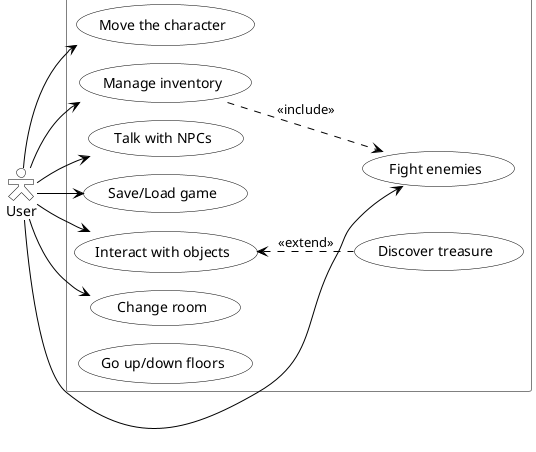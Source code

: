 @startuml
!pragma layout smetana

skinparam shadowing false
skinparam usecaseArrowColor black
skinparam usecaseBackgroundColor white
skinparam usecaseBorderColor black
skinparam actorBackgroundColor white
skinparam actorBorderColor black
skinparam rectangleBorderColor gray

left to right direction
skinparam actorStyle hollow

actor "User" as user
rectangle "Castle Adventure Game" {
  ' Purposely positioning similar to the image
  usecase "Move the character" as UC1
  usecase "Manage inventory" as UC4
  usecase "Talk with NPCs" as UC5
  usecase "Save/Load game" as UC9
  usecase "Fight enemies" as UC3
  usecase "Interact with objects" as UC2
  usecase "Discover treasure" as UC8
  usecase "Change room" as UC6
  usecase "Go up/down floors" as UC7

  UC4 ..> UC3 : <<include>>
  UC2 <.. UC8 : <<extend>>
}

user --> UC4
user --> UC5
user --> UC9
user --> UC3
user --> UC2
user --> UC1
user --> UC6

@enduml


